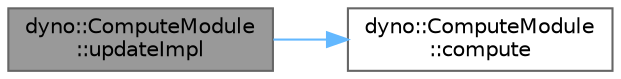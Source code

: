 digraph "dyno::ComputeModule::updateImpl"
{
 // LATEX_PDF_SIZE
  bgcolor="transparent";
  edge [fontname=Helvetica,fontsize=10,labelfontname=Helvetica,labelfontsize=10];
  node [fontname=Helvetica,fontsize=10,shape=box,height=0.2,width=0.4];
  rankdir="LR";
  Node1 [id="Node000001",label="dyno::ComputeModule\l::updateImpl",height=0.2,width=0.4,color="gray40", fillcolor="grey60", style="filled", fontcolor="black",tooltip=" "];
  Node1 -> Node2 [id="edge1_Node000001_Node000002",color="steelblue1",style="solid",tooltip=" "];
  Node2 [id="Node000002",label="dyno::ComputeModule\l::compute",height=0.2,width=0.4,color="grey40", fillcolor="white", style="filled",URL="$classdyno_1_1_compute_module.html#aaa323499e49b8a55827dcf6f294799b8",tooltip=" "];
}
